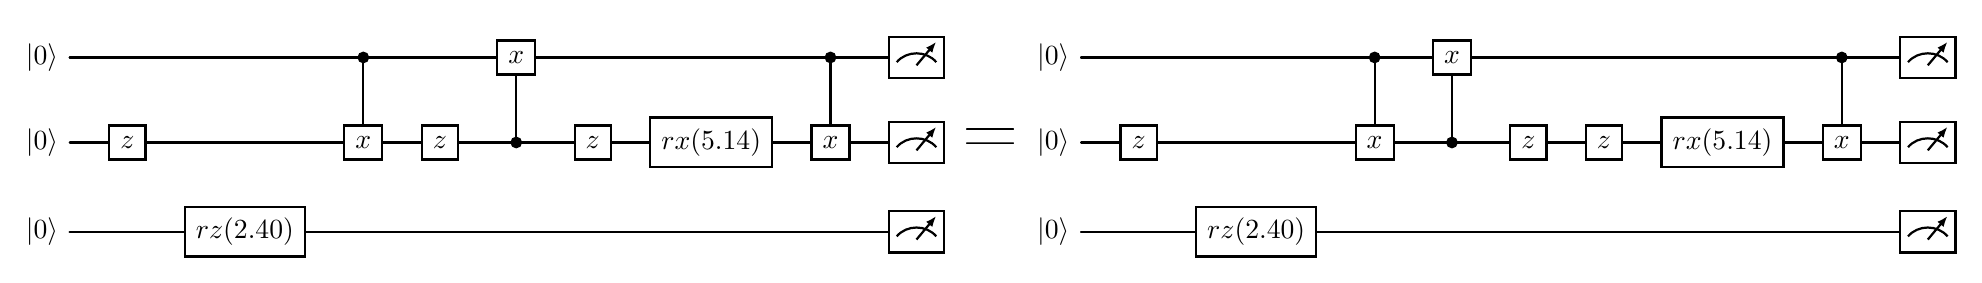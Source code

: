 \documentclass[border=6pt]{standalone}
\usepackage[utf8]{inputenc}
\usepackage[T1]{fontenc}
\usepackage{tikz}
\usetikzlibrary{quantikz2}
\begin{document}\begin{quantikz}
	\lstick{\ket{0}}	&	\qw	&	\qw	&	\ctrl{1}	&	\qw	&	\gate{x}	&	\qw	&	\qw	&	\ctrl{1}	&	\meter{}\\
	\lstick{\ket{0}}	&	\gate{z}	&	\qw	&	\gate{x}	&	\gate{z}	&	\ctrl{-1}	&	\gate{z}	&	\gate{rx(5.14)}	&	\gate{x}	&	\meter{}\\
	\lstick{\ket{0}}	&	\qw	&	\gate{rz(2.40)}	&	\qw	&	\qw	&	\qw	&	\qw	&	\qw	&	\qw	&	\meter{}
\end{quantikz}
{\Huge{\textbf{=}}}
\begin{quantikz}
	\lstick{\ket{0}}	&	\qw	&	\qw	&	\ctrl{1}	&	\gate{x}	&	\qw	&	\qw	&	\qw	&	\ctrl{1}	&	\meter{}\\
	\lstick{\ket{0}}	&	\gate{z}	&	\qw	&	\gate{x}	&	\ctrl{-1}	&	\gate{z}	&	\gate{z}	&	\gate{rx(5.14)}	&	\gate{x}	&	\meter{}\\
	\lstick{\ket{0}}	&	\qw	&	\gate{rz(2.40)}	&	\qw	&	\qw	&	\qw	&	\qw	&	\qw	&	\qw	&	\meter{}
\end{quantikz}
\end{document}